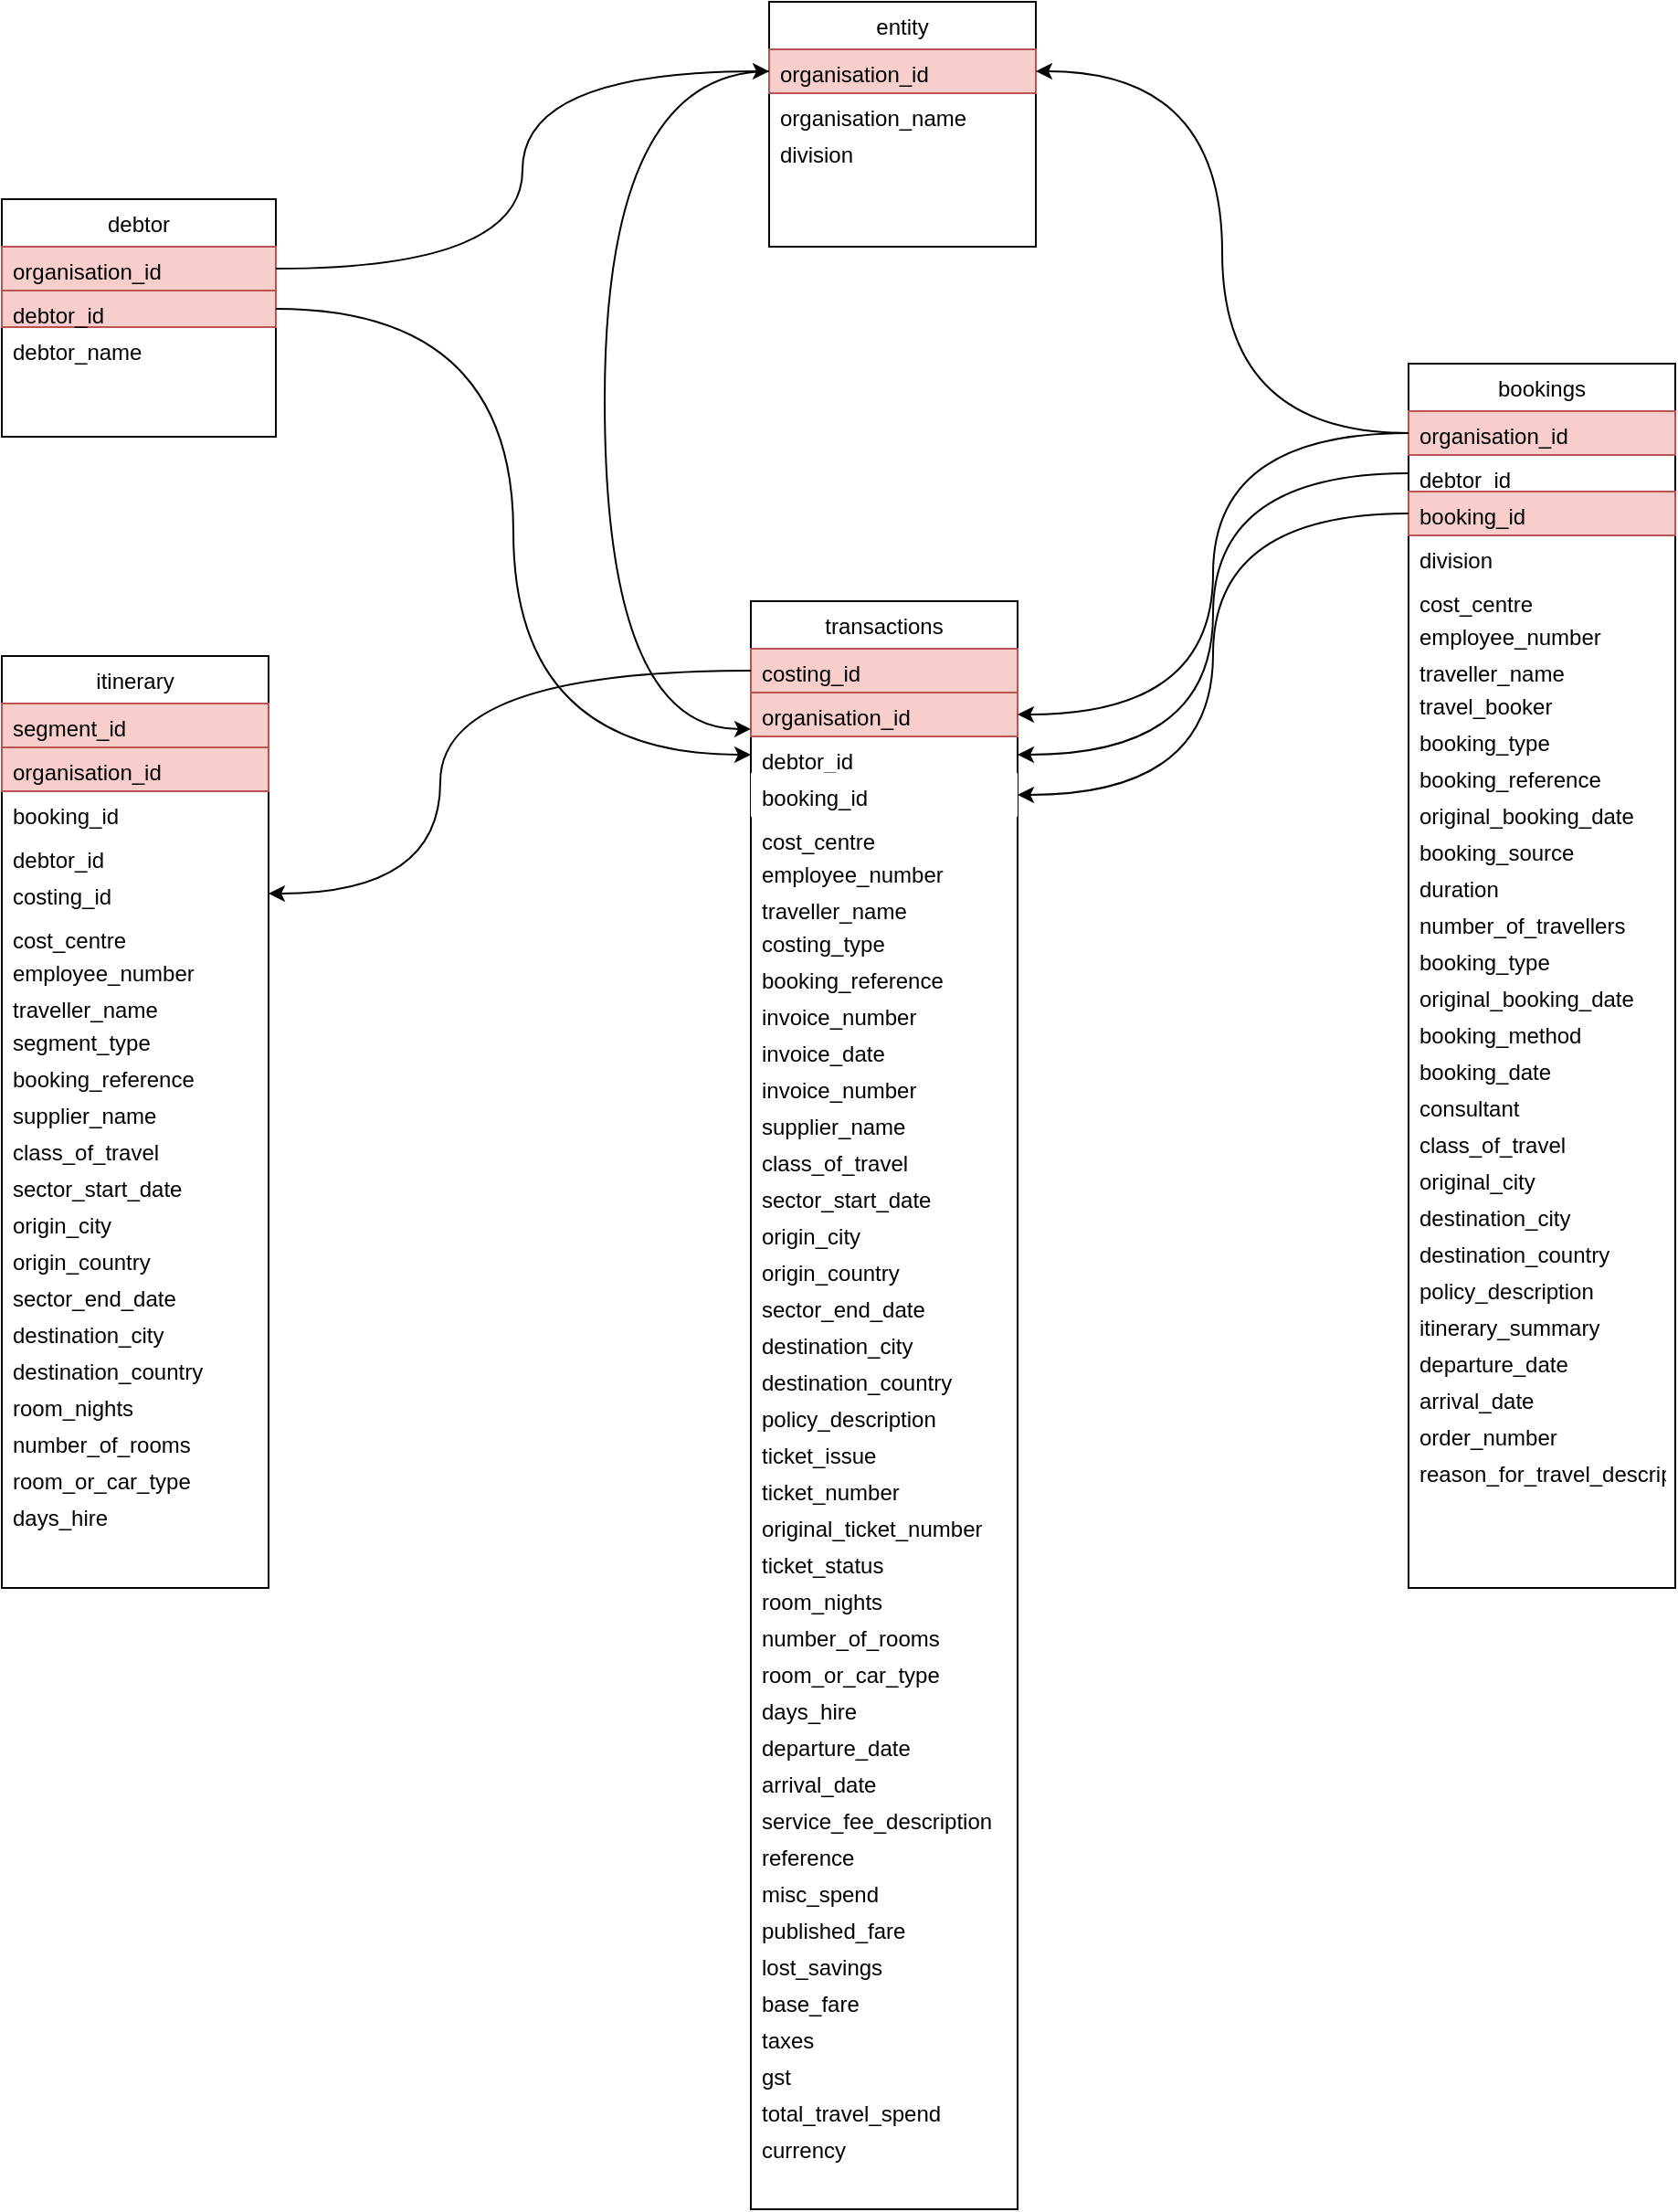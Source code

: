 <mxfile version="14.4.9" type="github">
  <diagram id="C5RBs43oDa-KdzZeNtuy" name="Page-1">
    <mxGraphModel dx="981" dy="1715" grid="1" gridSize="10" guides="1" tooltips="1" connect="1" arrows="1" fold="1" page="1" pageScale="1" pageWidth="827" pageHeight="1169" math="0" shadow="0">
      <root>
        <mxCell id="WIyWlLk6GJQsqaUBKTNV-0" />
        <mxCell id="WIyWlLk6GJQsqaUBKTNV-1" parent="WIyWlLk6GJQsqaUBKTNV-0" />
        <mxCell id="zkfFHV4jXpPFQw0GAbJ--17" value="transactions" style="swimlane;fontStyle=0;align=center;verticalAlign=top;childLayout=stackLayout;horizontal=1;startSize=26;horizontalStack=0;resizeParent=1;resizeLast=0;collapsible=1;marginBottom=0;rounded=0;shadow=0;strokeWidth=1;" parent="WIyWlLk6GJQsqaUBKTNV-1" vertex="1">
          <mxGeometry x="550" y="250" width="146" height="880" as="geometry">
            <mxRectangle x="550" y="140" width="160" height="26" as="alternateBounds" />
          </mxGeometry>
        </mxCell>
        <mxCell id="0edMa0YnkRYOg43a_D64-247" value="costing_id" style="text;align=left;verticalAlign=top;spacingLeft=4;spacingRight=4;overflow=hidden;rotatable=0;points=[[0,0.5],[1,0.5]];portConstraint=eastwest;rounded=0;shadow=0;html=0;fillColor=#f8cecc;strokeColor=#b85450;" vertex="1" parent="zkfFHV4jXpPFQw0GAbJ--17">
          <mxGeometry y="26" width="146" height="24" as="geometry" />
        </mxCell>
        <mxCell id="0edMa0YnkRYOg43a_D64-2" value="organisation_id" style="text;align=left;verticalAlign=top;spacingLeft=4;spacingRight=4;overflow=hidden;rotatable=0;points=[[0,0.5],[1,0.5]];portConstraint=eastwest;rounded=0;shadow=0;html=0;fillColor=#f8cecc;strokeColor=#b85450;" vertex="1" parent="zkfFHV4jXpPFQw0GAbJ--17">
          <mxGeometry y="50" width="146" height="24" as="geometry" />
        </mxCell>
        <mxCell id="zkfFHV4jXpPFQw0GAbJ--20" value="debtor_id" style="text;align=left;verticalAlign=top;spacingLeft=4;spacingRight=4;overflow=hidden;rotatable=0;points=[[0,0.5],[1,0.5]];portConstraint=eastwest;rounded=0;shadow=0;html=0;" parent="zkfFHV4jXpPFQw0GAbJ--17" vertex="1">
          <mxGeometry y="74" width="146" height="20" as="geometry" />
        </mxCell>
        <mxCell id="0edMa0YnkRYOg43a_D64-246" value="booking_id" style="text;align=left;verticalAlign=top;spacingLeft=4;spacingRight=4;overflow=hidden;rotatable=0;points=[[0,0.5],[1,0.5]];portConstraint=eastwest;rounded=0;shadow=0;html=0;fillColor=#ffffff;" vertex="1" parent="zkfFHV4jXpPFQw0GAbJ--17">
          <mxGeometry y="94" width="146" height="24" as="geometry" />
        </mxCell>
        <mxCell id="zkfFHV4jXpPFQw0GAbJ--22" value="cost_centre" style="text;align=left;verticalAlign=top;spacingLeft=4;spacingRight=4;overflow=hidden;rotatable=0;points=[[0,0.5],[1,0.5]];portConstraint=eastwest;rounded=0;shadow=0;html=0;" parent="zkfFHV4jXpPFQw0GAbJ--17" vertex="1">
          <mxGeometry y="118" width="146" height="18" as="geometry" />
        </mxCell>
        <mxCell id="0edMa0YnkRYOg43a_D64-3" value="employee_number" style="text;align=left;verticalAlign=top;spacingLeft=4;spacingRight=4;overflow=hidden;rotatable=0;points=[[0,0.5],[1,0.5]];portConstraint=eastwest;rounded=0;shadow=0;html=0;" vertex="1" parent="zkfFHV4jXpPFQw0GAbJ--17">
          <mxGeometry y="136" width="146" height="20" as="geometry" />
        </mxCell>
        <mxCell id="0edMa0YnkRYOg43a_D64-4" value="traveller_name" style="text;align=left;verticalAlign=top;spacingLeft=4;spacingRight=4;overflow=hidden;rotatable=0;points=[[0,0.5],[1,0.5]];portConstraint=eastwest;rounded=0;shadow=0;html=0;" vertex="1" parent="zkfFHV4jXpPFQw0GAbJ--17">
          <mxGeometry y="156" width="146" height="18" as="geometry" />
        </mxCell>
        <mxCell id="0edMa0YnkRYOg43a_D64-27" value="costing_type" style="text;align=left;verticalAlign=top;spacingLeft=4;spacingRight=4;overflow=hidden;rotatable=0;points=[[0,0.5],[1,0.5]];portConstraint=eastwest;rounded=0;shadow=0;html=0;" vertex="1" parent="zkfFHV4jXpPFQw0GAbJ--17">
          <mxGeometry y="174" width="146" height="20" as="geometry" />
        </mxCell>
        <mxCell id="0edMa0YnkRYOg43a_D64-26" value="booking_reference" style="text;align=left;verticalAlign=top;spacingLeft=4;spacingRight=4;overflow=hidden;rotatable=0;points=[[0,0.5],[1,0.5]];portConstraint=eastwest;rounded=0;shadow=0;html=0;" vertex="1" parent="zkfFHV4jXpPFQw0GAbJ--17">
          <mxGeometry y="194" width="146" height="20" as="geometry" />
        </mxCell>
        <mxCell id="0edMa0YnkRYOg43a_D64-24" value="invoice_number" style="text;align=left;verticalAlign=top;spacingLeft=4;spacingRight=4;overflow=hidden;rotatable=0;points=[[0,0.5],[1,0.5]];portConstraint=eastwest;rounded=0;shadow=0;html=0;" vertex="1" parent="zkfFHV4jXpPFQw0GAbJ--17">
          <mxGeometry y="214" width="146" height="20" as="geometry" />
        </mxCell>
        <mxCell id="0edMa0YnkRYOg43a_D64-23" value="invoice_date" style="text;align=left;verticalAlign=top;spacingLeft=4;spacingRight=4;overflow=hidden;rotatable=0;points=[[0,0.5],[1,0.5]];portConstraint=eastwest;rounded=0;shadow=0;html=0;" vertex="1" parent="zkfFHV4jXpPFQw0GAbJ--17">
          <mxGeometry y="234" width="146" height="20" as="geometry" />
        </mxCell>
        <mxCell id="0edMa0YnkRYOg43a_D64-20" value="invoice_number" style="text;align=left;verticalAlign=top;spacingLeft=4;spacingRight=4;overflow=hidden;rotatable=0;points=[[0,0.5],[1,0.5]];portConstraint=eastwest;rounded=0;shadow=0;html=0;" vertex="1" parent="zkfFHV4jXpPFQw0GAbJ--17">
          <mxGeometry y="254" width="146" height="20" as="geometry" />
        </mxCell>
        <mxCell id="0edMa0YnkRYOg43a_D64-29" value="supplier_name" style="text;align=left;verticalAlign=top;spacingLeft=4;spacingRight=4;overflow=hidden;rotatable=0;points=[[0,0.5],[1,0.5]];portConstraint=eastwest;rounded=0;shadow=0;html=0;" vertex="1" parent="zkfFHV4jXpPFQw0GAbJ--17">
          <mxGeometry y="274" width="146" height="20" as="geometry" />
        </mxCell>
        <mxCell id="0edMa0YnkRYOg43a_D64-30" value="class_of_travel" style="text;align=left;verticalAlign=top;spacingLeft=4;spacingRight=4;overflow=hidden;rotatable=0;points=[[0,0.5],[1,0.5]];portConstraint=eastwest;rounded=0;shadow=0;html=0;" vertex="1" parent="zkfFHV4jXpPFQw0GAbJ--17">
          <mxGeometry y="294" width="146" height="20" as="geometry" />
        </mxCell>
        <mxCell id="0edMa0YnkRYOg43a_D64-31" value="sector_start_date" style="text;align=left;verticalAlign=top;spacingLeft=4;spacingRight=4;overflow=hidden;rotatable=0;points=[[0,0.5],[1,0.5]];portConstraint=eastwest;rounded=0;shadow=0;html=0;" vertex="1" parent="zkfFHV4jXpPFQw0GAbJ--17">
          <mxGeometry y="314" width="146" height="20" as="geometry" />
        </mxCell>
        <mxCell id="0edMa0YnkRYOg43a_D64-32" value="origin_city" style="text;align=left;verticalAlign=top;spacingLeft=4;spacingRight=4;overflow=hidden;rotatable=0;points=[[0,0.5],[1,0.5]];portConstraint=eastwest;rounded=0;shadow=0;html=0;" vertex="1" parent="zkfFHV4jXpPFQw0GAbJ--17">
          <mxGeometry y="334" width="146" height="20" as="geometry" />
        </mxCell>
        <mxCell id="0edMa0YnkRYOg43a_D64-243" value="origin_country" style="text;align=left;verticalAlign=top;spacingLeft=4;spacingRight=4;overflow=hidden;rotatable=0;points=[[0,0.5],[1,0.5]];portConstraint=eastwest;rounded=0;shadow=0;html=0;" vertex="1" parent="zkfFHV4jXpPFQw0GAbJ--17">
          <mxGeometry y="354" width="146" height="20" as="geometry" />
        </mxCell>
        <mxCell id="0edMa0YnkRYOg43a_D64-33" value="sector_end_date" style="text;align=left;verticalAlign=top;spacingLeft=4;spacingRight=4;overflow=hidden;rotatable=0;points=[[0,0.5],[1,0.5]];portConstraint=eastwest;rounded=0;shadow=0;html=0;" vertex="1" parent="zkfFHV4jXpPFQw0GAbJ--17">
          <mxGeometry y="374" width="146" height="20" as="geometry" />
        </mxCell>
        <mxCell id="0edMa0YnkRYOg43a_D64-34" value="destination_city" style="text;align=left;verticalAlign=top;spacingLeft=4;spacingRight=4;overflow=hidden;rotatable=0;points=[[0,0.5],[1,0.5]];portConstraint=eastwest;rounded=0;shadow=0;html=0;" vertex="1" parent="zkfFHV4jXpPFQw0GAbJ--17">
          <mxGeometry y="394" width="146" height="20" as="geometry" />
        </mxCell>
        <mxCell id="0edMa0YnkRYOg43a_D64-36" value="destination_country" style="text;align=left;verticalAlign=top;spacingLeft=4;spacingRight=4;overflow=hidden;rotatable=0;points=[[0,0.5],[1,0.5]];portConstraint=eastwest;rounded=0;shadow=0;html=0;" vertex="1" parent="zkfFHV4jXpPFQw0GAbJ--17">
          <mxGeometry y="414" width="146" height="20" as="geometry" />
        </mxCell>
        <mxCell id="0edMa0YnkRYOg43a_D64-37" value="policy_description" style="text;align=left;verticalAlign=top;spacingLeft=4;spacingRight=4;overflow=hidden;rotatable=0;points=[[0,0.5],[1,0.5]];portConstraint=eastwest;rounded=0;shadow=0;html=0;" vertex="1" parent="zkfFHV4jXpPFQw0GAbJ--17">
          <mxGeometry y="434" width="146" height="20" as="geometry" />
        </mxCell>
        <mxCell id="0edMa0YnkRYOg43a_D64-38" value="ticket_issue" style="text;align=left;verticalAlign=top;spacingLeft=4;spacingRight=4;overflow=hidden;rotatable=0;points=[[0,0.5],[1,0.5]];portConstraint=eastwest;rounded=0;shadow=0;html=0;" vertex="1" parent="zkfFHV4jXpPFQw0GAbJ--17">
          <mxGeometry y="454" width="146" height="20" as="geometry" />
        </mxCell>
        <mxCell id="0edMa0YnkRYOg43a_D64-39" value="ticket_number" style="text;align=left;verticalAlign=top;spacingLeft=4;spacingRight=4;overflow=hidden;rotatable=0;points=[[0,0.5],[1,0.5]];portConstraint=eastwest;rounded=0;shadow=0;html=0;" vertex="1" parent="zkfFHV4jXpPFQw0GAbJ--17">
          <mxGeometry y="474" width="146" height="20" as="geometry" />
        </mxCell>
        <mxCell id="0edMa0YnkRYOg43a_D64-40" value="original_ticket_number" style="text;align=left;verticalAlign=top;spacingLeft=4;spacingRight=4;overflow=hidden;rotatable=0;points=[[0,0.5],[1,0.5]];portConstraint=eastwest;rounded=0;shadow=0;html=0;" vertex="1" parent="zkfFHV4jXpPFQw0GAbJ--17">
          <mxGeometry y="494" width="146" height="20" as="geometry" />
        </mxCell>
        <mxCell id="0edMa0YnkRYOg43a_D64-42" value="ticket_status" style="text;align=left;verticalAlign=top;spacingLeft=4;spacingRight=4;overflow=hidden;rotatable=0;points=[[0,0.5],[1,0.5]];portConstraint=eastwest;rounded=0;shadow=0;html=0;" vertex="1" parent="zkfFHV4jXpPFQw0GAbJ--17">
          <mxGeometry y="514" width="146" height="20" as="geometry" />
        </mxCell>
        <mxCell id="0edMa0YnkRYOg43a_D64-43" value="room_nights" style="text;align=left;verticalAlign=top;spacingLeft=4;spacingRight=4;overflow=hidden;rotatable=0;points=[[0,0.5],[1,0.5]];portConstraint=eastwest;rounded=0;shadow=0;html=0;" vertex="1" parent="zkfFHV4jXpPFQw0GAbJ--17">
          <mxGeometry y="534" width="146" height="20" as="geometry" />
        </mxCell>
        <mxCell id="0edMa0YnkRYOg43a_D64-44" value="number_of_rooms" style="text;align=left;verticalAlign=top;spacingLeft=4;spacingRight=4;overflow=hidden;rotatable=0;points=[[0,0.5],[1,0.5]];portConstraint=eastwest;rounded=0;shadow=0;html=0;" vertex="1" parent="zkfFHV4jXpPFQw0GAbJ--17">
          <mxGeometry y="554" width="146" height="20" as="geometry" />
        </mxCell>
        <mxCell id="0edMa0YnkRYOg43a_D64-45" value="room_or_car_type" style="text;align=left;verticalAlign=top;spacingLeft=4;spacingRight=4;overflow=hidden;rotatable=0;points=[[0,0.5],[1,0.5]];portConstraint=eastwest;rounded=0;shadow=0;html=0;" vertex="1" parent="zkfFHV4jXpPFQw0GAbJ--17">
          <mxGeometry y="574" width="146" height="20" as="geometry" />
        </mxCell>
        <mxCell id="0edMa0YnkRYOg43a_D64-46" value="days_hire" style="text;align=left;verticalAlign=top;spacingLeft=4;spacingRight=4;overflow=hidden;rotatable=0;points=[[0,0.5],[1,0.5]];portConstraint=eastwest;rounded=0;shadow=0;html=0;" vertex="1" parent="zkfFHV4jXpPFQw0GAbJ--17">
          <mxGeometry y="594" width="146" height="20" as="geometry" />
        </mxCell>
        <mxCell id="0edMa0YnkRYOg43a_D64-47" value="departure_date" style="text;align=left;verticalAlign=top;spacingLeft=4;spacingRight=4;overflow=hidden;rotatable=0;points=[[0,0.5],[1,0.5]];portConstraint=eastwest;rounded=0;shadow=0;html=0;" vertex="1" parent="zkfFHV4jXpPFQw0GAbJ--17">
          <mxGeometry y="614" width="146" height="20" as="geometry" />
        </mxCell>
        <mxCell id="0edMa0YnkRYOg43a_D64-48" value="arrival_date" style="text;align=left;verticalAlign=top;spacingLeft=4;spacingRight=4;overflow=hidden;rotatable=0;points=[[0,0.5],[1,0.5]];portConstraint=eastwest;rounded=0;shadow=0;html=0;" vertex="1" parent="zkfFHV4jXpPFQw0GAbJ--17">
          <mxGeometry y="634" width="146" height="20" as="geometry" />
        </mxCell>
        <mxCell id="0edMa0YnkRYOg43a_D64-49" value="service_fee_description" style="text;align=left;verticalAlign=top;spacingLeft=4;spacingRight=4;overflow=hidden;rotatable=0;points=[[0,0.5],[1,0.5]];portConstraint=eastwest;rounded=0;shadow=0;html=0;" vertex="1" parent="zkfFHV4jXpPFQw0GAbJ--17">
          <mxGeometry y="654" width="146" height="20" as="geometry" />
        </mxCell>
        <mxCell id="0edMa0YnkRYOg43a_D64-50" value="reference" style="text;align=left;verticalAlign=top;spacingLeft=4;spacingRight=4;overflow=hidden;rotatable=0;points=[[0,0.5],[1,0.5]];portConstraint=eastwest;rounded=0;shadow=0;html=0;" vertex="1" parent="zkfFHV4jXpPFQw0GAbJ--17">
          <mxGeometry y="674" width="146" height="20" as="geometry" />
        </mxCell>
        <mxCell id="0edMa0YnkRYOg43a_D64-51" value="misc_spend" style="text;align=left;verticalAlign=top;spacingLeft=4;spacingRight=4;overflow=hidden;rotatable=0;points=[[0,0.5],[1,0.5]];portConstraint=eastwest;rounded=0;shadow=0;html=0;" vertex="1" parent="zkfFHV4jXpPFQw0GAbJ--17">
          <mxGeometry y="694" width="146" height="20" as="geometry" />
        </mxCell>
        <mxCell id="0edMa0YnkRYOg43a_D64-52" value="published_fare" style="text;align=left;verticalAlign=top;spacingLeft=4;spacingRight=4;overflow=hidden;rotatable=0;points=[[0,0.5],[1,0.5]];portConstraint=eastwest;rounded=0;shadow=0;html=0;" vertex="1" parent="zkfFHV4jXpPFQw0GAbJ--17">
          <mxGeometry y="714" width="146" height="20" as="geometry" />
        </mxCell>
        <mxCell id="0edMa0YnkRYOg43a_D64-53" value="lost_savings" style="text;align=left;verticalAlign=top;spacingLeft=4;spacingRight=4;overflow=hidden;rotatable=0;points=[[0,0.5],[1,0.5]];portConstraint=eastwest;rounded=0;shadow=0;html=0;" vertex="1" parent="zkfFHV4jXpPFQw0GAbJ--17">
          <mxGeometry y="734" width="146" height="20" as="geometry" />
        </mxCell>
        <mxCell id="0edMa0YnkRYOg43a_D64-54" value="base_fare" style="text;align=left;verticalAlign=top;spacingLeft=4;spacingRight=4;overflow=hidden;rotatable=0;points=[[0,0.5],[1,0.5]];portConstraint=eastwest;rounded=0;shadow=0;html=0;" vertex="1" parent="zkfFHV4jXpPFQw0GAbJ--17">
          <mxGeometry y="754" width="146" height="20" as="geometry" />
        </mxCell>
        <mxCell id="0edMa0YnkRYOg43a_D64-55" value="taxes" style="text;align=left;verticalAlign=top;spacingLeft=4;spacingRight=4;overflow=hidden;rotatable=0;points=[[0,0.5],[1,0.5]];portConstraint=eastwest;rounded=0;shadow=0;html=0;" vertex="1" parent="zkfFHV4jXpPFQw0GAbJ--17">
          <mxGeometry y="774" width="146" height="20" as="geometry" />
        </mxCell>
        <mxCell id="0edMa0YnkRYOg43a_D64-56" value="gst" style="text;align=left;verticalAlign=top;spacingLeft=4;spacingRight=4;overflow=hidden;rotatable=0;points=[[0,0.5],[1,0.5]];portConstraint=eastwest;rounded=0;shadow=0;html=0;" vertex="1" parent="zkfFHV4jXpPFQw0GAbJ--17">
          <mxGeometry y="794" width="146" height="20" as="geometry" />
        </mxCell>
        <mxCell id="0edMa0YnkRYOg43a_D64-57" value="total_travel_spend" style="text;align=left;verticalAlign=top;spacingLeft=4;spacingRight=4;overflow=hidden;rotatable=0;points=[[0,0.5],[1,0.5]];portConstraint=eastwest;rounded=0;shadow=0;html=0;" vertex="1" parent="zkfFHV4jXpPFQw0GAbJ--17">
          <mxGeometry y="814" width="146" height="20" as="geometry" />
        </mxCell>
        <mxCell id="0edMa0YnkRYOg43a_D64-58" value="currency" style="text;align=left;verticalAlign=top;spacingLeft=4;spacingRight=4;overflow=hidden;rotatable=0;points=[[0,0.5],[1,0.5]];portConstraint=eastwest;rounded=0;shadow=0;html=0;" vertex="1" parent="zkfFHV4jXpPFQw0GAbJ--17">
          <mxGeometry y="834" width="146" height="20" as="geometry" />
        </mxCell>
        <mxCell id="0edMa0YnkRYOg43a_D64-61" value="bookings" style="swimlane;fontStyle=0;align=center;verticalAlign=top;childLayout=stackLayout;horizontal=1;startSize=26;horizontalStack=0;resizeParent=1;resizeLast=0;collapsible=1;marginBottom=0;rounded=0;shadow=0;strokeWidth=1;" vertex="1" parent="WIyWlLk6GJQsqaUBKTNV-1">
          <mxGeometry x="910" y="120" width="146" height="670" as="geometry">
            <mxRectangle x="550" y="140" width="160" height="26" as="alternateBounds" />
          </mxGeometry>
        </mxCell>
        <mxCell id="0edMa0YnkRYOg43a_D64-244" value="organisation_id" style="text;align=left;verticalAlign=top;spacingLeft=4;spacingRight=4;overflow=hidden;rotatable=0;points=[[0,0.5],[1,0.5]];portConstraint=eastwest;rounded=0;shadow=0;html=0;fillColor=#f8cecc;strokeColor=#b85450;" vertex="1" parent="0edMa0YnkRYOg43a_D64-61">
          <mxGeometry y="26" width="146" height="24" as="geometry" />
        </mxCell>
        <mxCell id="0edMa0YnkRYOg43a_D64-245" value="debtor_id" style="text;align=left;verticalAlign=top;spacingLeft=4;spacingRight=4;overflow=hidden;rotatable=0;points=[[0,0.5],[1,0.5]];portConstraint=eastwest;rounded=0;shadow=0;html=0;" vertex="1" parent="0edMa0YnkRYOg43a_D64-61">
          <mxGeometry y="50" width="146" height="20" as="geometry" />
        </mxCell>
        <mxCell id="0edMa0YnkRYOg43a_D64-62" value="booking_id" style="text;align=left;verticalAlign=top;spacingLeft=4;spacingRight=4;overflow=hidden;rotatable=0;points=[[0,0.5],[1,0.5]];portConstraint=eastwest;rounded=0;shadow=0;html=0;fillColor=#f8cecc;strokeColor=#b85450;" vertex="1" parent="0edMa0YnkRYOg43a_D64-61">
          <mxGeometry y="70" width="146" height="24" as="geometry" />
        </mxCell>
        <mxCell id="0edMa0YnkRYOg43a_D64-64" value="division" style="text;align=left;verticalAlign=top;spacingLeft=4;spacingRight=4;overflow=hidden;rotatable=0;points=[[0,0.5],[1,0.5]];portConstraint=eastwest;rounded=0;shadow=0;html=0;" vertex="1" parent="0edMa0YnkRYOg43a_D64-61">
          <mxGeometry y="94" width="146" height="24" as="geometry" />
        </mxCell>
        <mxCell id="0edMa0YnkRYOg43a_D64-65" value="cost_centre" style="text;align=left;verticalAlign=top;spacingLeft=4;spacingRight=4;overflow=hidden;rotatable=0;points=[[0,0.5],[1,0.5]];portConstraint=eastwest;rounded=0;shadow=0;html=0;" vertex="1" parent="0edMa0YnkRYOg43a_D64-61">
          <mxGeometry y="118" width="146" height="18" as="geometry" />
        </mxCell>
        <mxCell id="0edMa0YnkRYOg43a_D64-66" value="employee_number" style="text;align=left;verticalAlign=top;spacingLeft=4;spacingRight=4;overflow=hidden;rotatable=0;points=[[0,0.5],[1,0.5]];portConstraint=eastwest;rounded=0;shadow=0;html=0;" vertex="1" parent="0edMa0YnkRYOg43a_D64-61">
          <mxGeometry y="136" width="146" height="20" as="geometry" />
        </mxCell>
        <mxCell id="0edMa0YnkRYOg43a_D64-67" value="traveller_name" style="text;align=left;verticalAlign=top;spacingLeft=4;spacingRight=4;overflow=hidden;rotatable=0;points=[[0,0.5],[1,0.5]];portConstraint=eastwest;rounded=0;shadow=0;html=0;" vertex="1" parent="0edMa0YnkRYOg43a_D64-61">
          <mxGeometry y="156" width="146" height="18" as="geometry" />
        </mxCell>
        <mxCell id="0edMa0YnkRYOg43a_D64-68" value="travel_booker" style="text;align=left;verticalAlign=top;spacingLeft=4;spacingRight=4;overflow=hidden;rotatable=0;points=[[0,0.5],[1,0.5]];portConstraint=eastwest;rounded=0;shadow=0;html=0;" vertex="1" parent="0edMa0YnkRYOg43a_D64-61">
          <mxGeometry y="174" width="146" height="20" as="geometry" />
        </mxCell>
        <mxCell id="0edMa0YnkRYOg43a_D64-69" value="booking_type" style="text;align=left;verticalAlign=top;spacingLeft=4;spacingRight=4;overflow=hidden;rotatable=0;points=[[0,0.5],[1,0.5]];portConstraint=eastwest;rounded=0;shadow=0;html=0;" vertex="1" parent="0edMa0YnkRYOg43a_D64-61">
          <mxGeometry y="194" width="146" height="20" as="geometry" />
        </mxCell>
        <mxCell id="0edMa0YnkRYOg43a_D64-70" value="booking_reference" style="text;align=left;verticalAlign=top;spacingLeft=4;spacingRight=4;overflow=hidden;rotatable=0;points=[[0,0.5],[1,0.5]];portConstraint=eastwest;rounded=0;shadow=0;html=0;" vertex="1" parent="0edMa0YnkRYOg43a_D64-61">
          <mxGeometry y="214" width="146" height="20" as="geometry" />
        </mxCell>
        <mxCell id="0edMa0YnkRYOg43a_D64-71" value="original_booking_date" style="text;align=left;verticalAlign=top;spacingLeft=4;spacingRight=4;overflow=hidden;rotatable=0;points=[[0,0.5],[1,0.5]];portConstraint=eastwest;rounded=0;shadow=0;html=0;" vertex="1" parent="0edMa0YnkRYOg43a_D64-61">
          <mxGeometry y="234" width="146" height="20" as="geometry" />
        </mxCell>
        <mxCell id="0edMa0YnkRYOg43a_D64-74" value="booking_source" style="text;align=left;verticalAlign=top;spacingLeft=4;spacingRight=4;overflow=hidden;rotatable=0;points=[[0,0.5],[1,0.5]];portConstraint=eastwest;rounded=0;shadow=0;html=0;" vertex="1" parent="0edMa0YnkRYOg43a_D64-61">
          <mxGeometry y="254" width="146" height="20" as="geometry" />
        </mxCell>
        <mxCell id="0edMa0YnkRYOg43a_D64-75" value="duration" style="text;align=left;verticalAlign=top;spacingLeft=4;spacingRight=4;overflow=hidden;rotatable=0;points=[[0,0.5],[1,0.5]];portConstraint=eastwest;rounded=0;shadow=0;html=0;" vertex="1" parent="0edMa0YnkRYOg43a_D64-61">
          <mxGeometry y="274" width="146" height="20" as="geometry" />
        </mxCell>
        <mxCell id="0edMa0YnkRYOg43a_D64-76" value="number_of_travellers" style="text;align=left;verticalAlign=top;spacingLeft=4;spacingRight=4;overflow=hidden;rotatable=0;points=[[0,0.5],[1,0.5]];portConstraint=eastwest;rounded=0;shadow=0;html=0;" vertex="1" parent="0edMa0YnkRYOg43a_D64-61">
          <mxGeometry y="294" width="146" height="20" as="geometry" />
        </mxCell>
        <mxCell id="0edMa0YnkRYOg43a_D64-77" value="booking_type" style="text;align=left;verticalAlign=top;spacingLeft=4;spacingRight=4;overflow=hidden;rotatable=0;points=[[0,0.5],[1,0.5]];portConstraint=eastwest;rounded=0;shadow=0;html=0;" vertex="1" parent="0edMa0YnkRYOg43a_D64-61">
          <mxGeometry y="314" width="146" height="20" as="geometry" />
        </mxCell>
        <mxCell id="0edMa0YnkRYOg43a_D64-79" value="original_booking_date" style="text;align=left;verticalAlign=top;spacingLeft=4;spacingRight=4;overflow=hidden;rotatable=0;points=[[0,0.5],[1,0.5]];portConstraint=eastwest;rounded=0;shadow=0;html=0;" vertex="1" parent="0edMa0YnkRYOg43a_D64-61">
          <mxGeometry y="334" width="146" height="20" as="geometry" />
        </mxCell>
        <mxCell id="0edMa0YnkRYOg43a_D64-83" value="booking_method" style="text;align=left;verticalAlign=top;spacingLeft=4;spacingRight=4;overflow=hidden;rotatable=0;points=[[0,0.5],[1,0.5]];portConstraint=eastwest;rounded=0;shadow=0;html=0;" vertex="1" parent="0edMa0YnkRYOg43a_D64-61">
          <mxGeometry y="354" width="146" height="20" as="geometry" />
        </mxCell>
        <mxCell id="0edMa0YnkRYOg43a_D64-85" value="booking_date" style="text;align=left;verticalAlign=top;spacingLeft=4;spacingRight=4;overflow=hidden;rotatable=0;points=[[0,0.5],[1,0.5]];portConstraint=eastwest;rounded=0;shadow=0;html=0;" vertex="1" parent="0edMa0YnkRYOg43a_D64-61">
          <mxGeometry y="374" width="146" height="20" as="geometry" />
        </mxCell>
        <mxCell id="0edMa0YnkRYOg43a_D64-88" value="consultant" style="text;align=left;verticalAlign=top;spacingLeft=4;spacingRight=4;overflow=hidden;rotatable=0;points=[[0,0.5],[1,0.5]];portConstraint=eastwest;rounded=0;shadow=0;html=0;" vertex="1" parent="0edMa0YnkRYOg43a_D64-61">
          <mxGeometry y="394" width="146" height="20" as="geometry" />
        </mxCell>
        <mxCell id="0edMa0YnkRYOg43a_D64-90" value="class_of_travel" style="text;align=left;verticalAlign=top;spacingLeft=4;spacingRight=4;overflow=hidden;rotatable=0;points=[[0,0.5],[1,0.5]];portConstraint=eastwest;rounded=0;shadow=0;html=0;" vertex="1" parent="0edMa0YnkRYOg43a_D64-61">
          <mxGeometry y="414" width="146" height="20" as="geometry" />
        </mxCell>
        <mxCell id="0edMa0YnkRYOg43a_D64-92" value="original_city" style="text;align=left;verticalAlign=top;spacingLeft=4;spacingRight=4;overflow=hidden;rotatable=0;points=[[0,0.5],[1,0.5]];portConstraint=eastwest;rounded=0;shadow=0;html=0;" vertex="1" parent="0edMa0YnkRYOg43a_D64-61">
          <mxGeometry y="434" width="146" height="20" as="geometry" />
        </mxCell>
        <mxCell id="0edMa0YnkRYOg43a_D64-94" value="destination_city" style="text;align=left;verticalAlign=top;spacingLeft=4;spacingRight=4;overflow=hidden;rotatable=0;points=[[0,0.5],[1,0.5]];portConstraint=eastwest;rounded=0;shadow=0;html=0;" vertex="1" parent="0edMa0YnkRYOg43a_D64-61">
          <mxGeometry y="454" width="146" height="20" as="geometry" />
        </mxCell>
        <mxCell id="0edMa0YnkRYOg43a_D64-95" value="destination_country" style="text;align=left;verticalAlign=top;spacingLeft=4;spacingRight=4;overflow=hidden;rotatable=0;points=[[0,0.5],[1,0.5]];portConstraint=eastwest;rounded=0;shadow=0;html=0;" vertex="1" parent="0edMa0YnkRYOg43a_D64-61">
          <mxGeometry y="474" width="146" height="20" as="geometry" />
        </mxCell>
        <mxCell id="0edMa0YnkRYOg43a_D64-96" value="policy_description" style="text;align=left;verticalAlign=top;spacingLeft=4;spacingRight=4;overflow=hidden;rotatable=0;points=[[0,0.5],[1,0.5]];portConstraint=eastwest;rounded=0;shadow=0;html=0;" vertex="1" parent="0edMa0YnkRYOg43a_D64-61">
          <mxGeometry y="494" width="146" height="20" as="geometry" />
        </mxCell>
        <mxCell id="0edMa0YnkRYOg43a_D64-100" value="itinerary_summary" style="text;align=left;verticalAlign=top;spacingLeft=4;spacingRight=4;overflow=hidden;rotatable=0;points=[[0,0.5],[1,0.5]];portConstraint=eastwest;rounded=0;shadow=0;html=0;" vertex="1" parent="0edMa0YnkRYOg43a_D64-61">
          <mxGeometry y="514" width="146" height="20" as="geometry" />
        </mxCell>
        <mxCell id="0edMa0YnkRYOg43a_D64-106" value="departure_date" style="text;align=left;verticalAlign=top;spacingLeft=4;spacingRight=4;overflow=hidden;rotatable=0;points=[[0,0.5],[1,0.5]];portConstraint=eastwest;rounded=0;shadow=0;html=0;" vertex="1" parent="0edMa0YnkRYOg43a_D64-61">
          <mxGeometry y="534" width="146" height="20" as="geometry" />
        </mxCell>
        <mxCell id="0edMa0YnkRYOg43a_D64-107" value="arrival_date" style="text;align=left;verticalAlign=top;spacingLeft=4;spacingRight=4;overflow=hidden;rotatable=0;points=[[0,0.5],[1,0.5]];portConstraint=eastwest;rounded=0;shadow=0;html=0;" vertex="1" parent="0edMa0YnkRYOg43a_D64-61">
          <mxGeometry y="554" width="146" height="20" as="geometry" />
        </mxCell>
        <mxCell id="0edMa0YnkRYOg43a_D64-118" value="order_number" style="text;align=left;verticalAlign=top;spacingLeft=4;spacingRight=4;overflow=hidden;rotatable=0;points=[[0,0.5],[1,0.5]];portConstraint=eastwest;rounded=0;shadow=0;html=0;" vertex="1" parent="0edMa0YnkRYOg43a_D64-61">
          <mxGeometry y="574" width="146" height="20" as="geometry" />
        </mxCell>
        <mxCell id="0edMa0YnkRYOg43a_D64-119" value="reason_for_travel_description" style="text;align=left;verticalAlign=top;spacingLeft=4;spacingRight=4;overflow=hidden;rotatable=0;points=[[0,0.5],[1,0.5]];portConstraint=eastwest;rounded=0;shadow=0;html=0;" vertex="1" parent="0edMa0YnkRYOg43a_D64-61">
          <mxGeometry y="594" width="146" height="20" as="geometry" />
        </mxCell>
        <mxCell id="0edMa0YnkRYOg43a_D64-180" value="debtor" style="swimlane;fontStyle=0;align=center;verticalAlign=top;childLayout=stackLayout;horizontal=1;startSize=26;horizontalStack=0;resizeParent=1;resizeLast=0;collapsible=1;marginBottom=0;rounded=0;shadow=0;strokeWidth=1;" vertex="1" parent="WIyWlLk6GJQsqaUBKTNV-1">
          <mxGeometry x="140" y="30" width="150" height="130" as="geometry">
            <mxRectangle x="550" y="140" width="160" height="26" as="alternateBounds" />
          </mxGeometry>
        </mxCell>
        <mxCell id="0edMa0YnkRYOg43a_D64-181" value="organisation_id" style="text;align=left;verticalAlign=top;spacingLeft=4;spacingRight=4;overflow=hidden;rotatable=0;points=[[0,0.5],[1,0.5]];portConstraint=eastwest;rounded=0;shadow=0;html=0;fillColor=#f8cecc;strokeColor=#b85450;" vertex="1" parent="0edMa0YnkRYOg43a_D64-180">
          <mxGeometry y="26" width="150" height="24" as="geometry" />
        </mxCell>
        <mxCell id="0edMa0YnkRYOg43a_D64-182" value="debtor_id" style="text;align=left;verticalAlign=top;spacingLeft=4;spacingRight=4;overflow=hidden;rotatable=0;points=[[0,0.5],[1,0.5]];portConstraint=eastwest;rounded=0;shadow=0;html=0;fillColor=#f8cecc;strokeColor=#b85450;" vertex="1" parent="0edMa0YnkRYOg43a_D64-180">
          <mxGeometry y="50" width="150" height="20" as="geometry" />
        </mxCell>
        <mxCell id="0edMa0YnkRYOg43a_D64-183" value="debtor_name" style="text;align=left;verticalAlign=top;spacingLeft=4;spacingRight=4;overflow=hidden;rotatable=0;points=[[0,0.5],[1,0.5]];portConstraint=eastwest;rounded=0;shadow=0;html=0;" vertex="1" parent="0edMa0YnkRYOg43a_D64-180">
          <mxGeometry y="70" width="150" height="24" as="geometry" />
        </mxCell>
        <mxCell id="0edMa0YnkRYOg43a_D64-239" value="entity" style="swimlane;fontStyle=0;align=center;verticalAlign=top;childLayout=stackLayout;horizontal=1;startSize=26;horizontalStack=0;resizeParent=1;resizeLast=0;collapsible=1;marginBottom=0;rounded=0;shadow=0;strokeWidth=1;" vertex="1" parent="WIyWlLk6GJQsqaUBKTNV-1">
          <mxGeometry x="560" y="-78" width="146" height="134" as="geometry">
            <mxRectangle x="550" y="140" width="160" height="26" as="alternateBounds" />
          </mxGeometry>
        </mxCell>
        <mxCell id="0edMa0YnkRYOg43a_D64-121" value="organisation_id" style="text;align=left;verticalAlign=top;spacingLeft=4;spacingRight=4;overflow=hidden;rotatable=0;points=[[0,0.5],[1,0.5]];portConstraint=eastwest;rounded=0;shadow=0;html=0;fillColor=#f8cecc;strokeColor=#b85450;" vertex="1" parent="0edMa0YnkRYOg43a_D64-239">
          <mxGeometry y="26" width="146" height="24" as="geometry" />
        </mxCell>
        <mxCell id="0edMa0YnkRYOg43a_D64-122" value="organisation_name" style="text;align=left;verticalAlign=top;spacingLeft=4;spacingRight=4;overflow=hidden;rotatable=0;points=[[0,0.5],[1,0.5]];portConstraint=eastwest;rounded=0;shadow=0;html=0;" vertex="1" parent="0edMa0YnkRYOg43a_D64-239">
          <mxGeometry y="50" width="146" height="20" as="geometry" />
        </mxCell>
        <mxCell id="0edMa0YnkRYOg43a_D64-123" value="division" style="text;align=left;verticalAlign=top;spacingLeft=4;spacingRight=4;overflow=hidden;rotatable=0;points=[[0,0.5],[1,0.5]];portConstraint=eastwest;rounded=0;shadow=0;html=0;" vertex="1" parent="0edMa0YnkRYOg43a_D64-239">
          <mxGeometry y="70" width="146" height="24" as="geometry" />
        </mxCell>
        <mxCell id="0edMa0YnkRYOg43a_D64-253" style="edgeStyle=orthogonalEdgeStyle;curved=1;rounded=0;orthogonalLoop=1;jettySize=auto;html=1;" edge="1" parent="WIyWlLk6GJQsqaUBKTNV-1" source="0edMa0YnkRYOg43a_D64-244" target="0edMa0YnkRYOg43a_D64-121">
          <mxGeometry relative="1" as="geometry" />
        </mxCell>
        <mxCell id="0edMa0YnkRYOg43a_D64-255" style="edgeStyle=orthogonalEdgeStyle;curved=1;rounded=0;orthogonalLoop=1;jettySize=auto;html=1;" edge="1" parent="WIyWlLk6GJQsqaUBKTNV-1" source="0edMa0YnkRYOg43a_D64-181" target="0edMa0YnkRYOg43a_D64-121">
          <mxGeometry relative="1" as="geometry" />
        </mxCell>
        <mxCell id="0edMa0YnkRYOg43a_D64-256" style="edgeStyle=orthogonalEdgeStyle;curved=1;rounded=0;orthogonalLoop=1;jettySize=auto;html=1;" edge="1" parent="WIyWlLk6GJQsqaUBKTNV-1" source="0edMa0YnkRYOg43a_D64-244" target="0edMa0YnkRYOg43a_D64-2">
          <mxGeometry relative="1" as="geometry" />
        </mxCell>
        <mxCell id="0edMa0YnkRYOg43a_D64-257" style="edgeStyle=orthogonalEdgeStyle;curved=1;rounded=0;orthogonalLoop=1;jettySize=auto;html=1;" edge="1" parent="WIyWlLk6GJQsqaUBKTNV-1" source="0edMa0YnkRYOg43a_D64-245" target="zkfFHV4jXpPFQw0GAbJ--20">
          <mxGeometry relative="1" as="geometry" />
        </mxCell>
        <mxCell id="0edMa0YnkRYOg43a_D64-258" style="edgeStyle=orthogonalEdgeStyle;curved=1;rounded=0;orthogonalLoop=1;jettySize=auto;html=1;entryX=1;entryY=0.5;entryDx=0;entryDy=0;" edge="1" parent="WIyWlLk6GJQsqaUBKTNV-1" source="0edMa0YnkRYOg43a_D64-62" target="0edMa0YnkRYOg43a_D64-246">
          <mxGeometry relative="1" as="geometry" />
        </mxCell>
        <mxCell id="0edMa0YnkRYOg43a_D64-260" style="edgeStyle=orthogonalEdgeStyle;curved=1;rounded=0;orthogonalLoop=1;jettySize=auto;html=1;entryX=0;entryY=0.5;entryDx=0;entryDy=0;" edge="1" parent="WIyWlLk6GJQsqaUBKTNV-1" source="0edMa0YnkRYOg43a_D64-182" target="zkfFHV4jXpPFQw0GAbJ--20">
          <mxGeometry relative="1" as="geometry" />
        </mxCell>
        <mxCell id="0edMa0YnkRYOg43a_D64-261" style="edgeStyle=orthogonalEdgeStyle;curved=1;rounded=0;orthogonalLoop=1;jettySize=auto;html=1;entryX=0;entryY=0.833;entryDx=0;entryDy=0;entryPerimeter=0;" edge="1" parent="WIyWlLk6GJQsqaUBKTNV-1" source="0edMa0YnkRYOg43a_D64-121" target="0edMa0YnkRYOg43a_D64-2">
          <mxGeometry relative="1" as="geometry">
            <Array as="points">
              <mxPoint x="470" y="-40" />
              <mxPoint x="470" y="320" />
            </Array>
          </mxGeometry>
        </mxCell>
        <mxCell id="0edMa0YnkRYOg43a_D64-262" value="itinerary" style="swimlane;fontStyle=0;align=center;verticalAlign=top;childLayout=stackLayout;horizontal=1;startSize=26;horizontalStack=0;resizeParent=1;resizeLast=0;collapsible=1;marginBottom=0;rounded=0;shadow=0;strokeWidth=1;" vertex="1" parent="WIyWlLk6GJQsqaUBKTNV-1">
          <mxGeometry x="140" y="280" width="146" height="510" as="geometry">
            <mxRectangle x="550" y="140" width="160" height="26" as="alternateBounds" />
          </mxGeometry>
        </mxCell>
        <mxCell id="0edMa0YnkRYOg43a_D64-263" value="segment_id" style="text;align=left;verticalAlign=top;spacingLeft=4;spacingRight=4;overflow=hidden;rotatable=0;points=[[0,0.5],[1,0.5]];portConstraint=eastwest;rounded=0;shadow=0;html=0;fillColor=#f8cecc;strokeColor=#b85450;" vertex="1" parent="0edMa0YnkRYOg43a_D64-262">
          <mxGeometry y="26" width="146" height="24" as="geometry" />
        </mxCell>
        <mxCell id="0edMa0YnkRYOg43a_D64-264" value="organisation_id" style="text;align=left;verticalAlign=top;spacingLeft=4;spacingRight=4;overflow=hidden;rotatable=0;points=[[0,0.5],[1,0.5]];portConstraint=eastwest;rounded=0;shadow=0;html=0;fillColor=#f8cecc;strokeColor=#b85450;" vertex="1" parent="0edMa0YnkRYOg43a_D64-262">
          <mxGeometry y="50" width="146" height="24" as="geometry" />
        </mxCell>
        <mxCell id="0edMa0YnkRYOg43a_D64-266" value="booking_id" style="text;align=left;verticalAlign=top;spacingLeft=4;spacingRight=4;overflow=hidden;rotatable=0;points=[[0,0.5],[1,0.5]];portConstraint=eastwest;rounded=0;shadow=0;html=0;" vertex="1" parent="0edMa0YnkRYOg43a_D64-262">
          <mxGeometry y="74" width="146" height="24" as="geometry" />
        </mxCell>
        <mxCell id="0edMa0YnkRYOg43a_D64-265" value="debtor_id" style="text;align=left;verticalAlign=top;spacingLeft=4;spacingRight=4;overflow=hidden;rotatable=0;points=[[0,0.5],[1,0.5]];portConstraint=eastwest;rounded=0;shadow=0;html=0;" vertex="1" parent="0edMa0YnkRYOg43a_D64-262">
          <mxGeometry y="98" width="146" height="20" as="geometry" />
        </mxCell>
        <mxCell id="0edMa0YnkRYOg43a_D64-304" value="costing_id" style="text;align=left;verticalAlign=top;spacingLeft=4;spacingRight=4;overflow=hidden;rotatable=0;points=[[0,0.5],[1,0.5]];portConstraint=eastwest;rounded=0;shadow=0;html=0;" vertex="1" parent="0edMa0YnkRYOg43a_D64-262">
          <mxGeometry y="118" width="146" height="24" as="geometry" />
        </mxCell>
        <mxCell id="0edMa0YnkRYOg43a_D64-267" value="cost_centre" style="text;align=left;verticalAlign=top;spacingLeft=4;spacingRight=4;overflow=hidden;rotatable=0;points=[[0,0.5],[1,0.5]];portConstraint=eastwest;rounded=0;shadow=0;html=0;" vertex="1" parent="0edMa0YnkRYOg43a_D64-262">
          <mxGeometry y="142" width="146" height="18" as="geometry" />
        </mxCell>
        <mxCell id="0edMa0YnkRYOg43a_D64-268" value="employee_number" style="text;align=left;verticalAlign=top;spacingLeft=4;spacingRight=4;overflow=hidden;rotatable=0;points=[[0,0.5],[1,0.5]];portConstraint=eastwest;rounded=0;shadow=0;html=0;" vertex="1" parent="0edMa0YnkRYOg43a_D64-262">
          <mxGeometry y="160" width="146" height="20" as="geometry" />
        </mxCell>
        <mxCell id="0edMa0YnkRYOg43a_D64-269" value="traveller_name" style="text;align=left;verticalAlign=top;spacingLeft=4;spacingRight=4;overflow=hidden;rotatable=0;points=[[0,0.5],[1,0.5]];portConstraint=eastwest;rounded=0;shadow=0;html=0;" vertex="1" parent="0edMa0YnkRYOg43a_D64-262">
          <mxGeometry y="180" width="146" height="18" as="geometry" />
        </mxCell>
        <mxCell id="0edMa0YnkRYOg43a_D64-270" value="segment_type" style="text;align=left;verticalAlign=top;spacingLeft=4;spacingRight=4;overflow=hidden;rotatable=0;points=[[0,0.5],[1,0.5]];portConstraint=eastwest;rounded=0;shadow=0;html=0;" vertex="1" parent="0edMa0YnkRYOg43a_D64-262">
          <mxGeometry y="198" width="146" height="20" as="geometry" />
        </mxCell>
        <mxCell id="0edMa0YnkRYOg43a_D64-271" value="booking_reference" style="text;align=left;verticalAlign=top;spacingLeft=4;spacingRight=4;overflow=hidden;rotatable=0;points=[[0,0.5],[1,0.5]];portConstraint=eastwest;rounded=0;shadow=0;html=0;" vertex="1" parent="0edMa0YnkRYOg43a_D64-262">
          <mxGeometry y="218" width="146" height="20" as="geometry" />
        </mxCell>
        <mxCell id="0edMa0YnkRYOg43a_D64-275" value="supplier_name" style="text;align=left;verticalAlign=top;spacingLeft=4;spacingRight=4;overflow=hidden;rotatable=0;points=[[0,0.5],[1,0.5]];portConstraint=eastwest;rounded=0;shadow=0;html=0;" vertex="1" parent="0edMa0YnkRYOg43a_D64-262">
          <mxGeometry y="238" width="146" height="20" as="geometry" />
        </mxCell>
        <mxCell id="0edMa0YnkRYOg43a_D64-276" value="class_of_travel" style="text;align=left;verticalAlign=top;spacingLeft=4;spacingRight=4;overflow=hidden;rotatable=0;points=[[0,0.5],[1,0.5]];portConstraint=eastwest;rounded=0;shadow=0;html=0;" vertex="1" parent="0edMa0YnkRYOg43a_D64-262">
          <mxGeometry y="258" width="146" height="20" as="geometry" />
        </mxCell>
        <mxCell id="0edMa0YnkRYOg43a_D64-277" value="sector_start_date" style="text;align=left;verticalAlign=top;spacingLeft=4;spacingRight=4;overflow=hidden;rotatable=0;points=[[0,0.5],[1,0.5]];portConstraint=eastwest;rounded=0;shadow=0;html=0;" vertex="1" parent="0edMa0YnkRYOg43a_D64-262">
          <mxGeometry y="278" width="146" height="20" as="geometry" />
        </mxCell>
        <mxCell id="0edMa0YnkRYOg43a_D64-278" value="origin_city" style="text;align=left;verticalAlign=top;spacingLeft=4;spacingRight=4;overflow=hidden;rotatable=0;points=[[0,0.5],[1,0.5]];portConstraint=eastwest;rounded=0;shadow=0;html=0;" vertex="1" parent="0edMa0YnkRYOg43a_D64-262">
          <mxGeometry y="298" width="146" height="20" as="geometry" />
        </mxCell>
        <mxCell id="0edMa0YnkRYOg43a_D64-279" value="origin_country" style="text;align=left;verticalAlign=top;spacingLeft=4;spacingRight=4;overflow=hidden;rotatable=0;points=[[0,0.5],[1,0.5]];portConstraint=eastwest;rounded=0;shadow=0;html=0;" vertex="1" parent="0edMa0YnkRYOg43a_D64-262">
          <mxGeometry y="318" width="146" height="20" as="geometry" />
        </mxCell>
        <mxCell id="0edMa0YnkRYOg43a_D64-280" value="sector_end_date" style="text;align=left;verticalAlign=top;spacingLeft=4;spacingRight=4;overflow=hidden;rotatable=0;points=[[0,0.5],[1,0.5]];portConstraint=eastwest;rounded=0;shadow=0;html=0;" vertex="1" parent="0edMa0YnkRYOg43a_D64-262">
          <mxGeometry y="338" width="146" height="20" as="geometry" />
        </mxCell>
        <mxCell id="0edMa0YnkRYOg43a_D64-281" value="destination_city" style="text;align=left;verticalAlign=top;spacingLeft=4;spacingRight=4;overflow=hidden;rotatable=0;points=[[0,0.5],[1,0.5]];portConstraint=eastwest;rounded=0;shadow=0;html=0;" vertex="1" parent="0edMa0YnkRYOg43a_D64-262">
          <mxGeometry y="358" width="146" height="20" as="geometry" />
        </mxCell>
        <mxCell id="0edMa0YnkRYOg43a_D64-282" value="destination_country" style="text;align=left;verticalAlign=top;spacingLeft=4;spacingRight=4;overflow=hidden;rotatable=0;points=[[0,0.5],[1,0.5]];portConstraint=eastwest;rounded=0;shadow=0;html=0;" vertex="1" parent="0edMa0YnkRYOg43a_D64-262">
          <mxGeometry y="378" width="146" height="20" as="geometry" />
        </mxCell>
        <mxCell id="0edMa0YnkRYOg43a_D64-288" value="room_nights" style="text;align=left;verticalAlign=top;spacingLeft=4;spacingRight=4;overflow=hidden;rotatable=0;points=[[0,0.5],[1,0.5]];portConstraint=eastwest;rounded=0;shadow=0;html=0;" vertex="1" parent="0edMa0YnkRYOg43a_D64-262">
          <mxGeometry y="398" width="146" height="20" as="geometry" />
        </mxCell>
        <mxCell id="0edMa0YnkRYOg43a_D64-289" value="number_of_rooms" style="text;align=left;verticalAlign=top;spacingLeft=4;spacingRight=4;overflow=hidden;rotatable=0;points=[[0,0.5],[1,0.5]];portConstraint=eastwest;rounded=0;shadow=0;html=0;" vertex="1" parent="0edMa0YnkRYOg43a_D64-262">
          <mxGeometry y="418" width="146" height="20" as="geometry" />
        </mxCell>
        <mxCell id="0edMa0YnkRYOg43a_D64-290" value="room_or_car_type" style="text;align=left;verticalAlign=top;spacingLeft=4;spacingRight=4;overflow=hidden;rotatable=0;points=[[0,0.5],[1,0.5]];portConstraint=eastwest;rounded=0;shadow=0;html=0;" vertex="1" parent="0edMa0YnkRYOg43a_D64-262">
          <mxGeometry y="438" width="146" height="20" as="geometry" />
        </mxCell>
        <mxCell id="0edMa0YnkRYOg43a_D64-291" value="days_hire" style="text;align=left;verticalAlign=top;spacingLeft=4;spacingRight=4;overflow=hidden;rotatable=0;points=[[0,0.5],[1,0.5]];portConstraint=eastwest;rounded=0;shadow=0;html=0;" vertex="1" parent="0edMa0YnkRYOg43a_D64-262">
          <mxGeometry y="458" width="146" height="20" as="geometry" />
        </mxCell>
        <mxCell id="0edMa0YnkRYOg43a_D64-305" style="edgeStyle=orthogonalEdgeStyle;curved=1;rounded=0;orthogonalLoop=1;jettySize=auto;html=1;entryX=1;entryY=0.5;entryDx=0;entryDy=0;" edge="1" parent="WIyWlLk6GJQsqaUBKTNV-1" source="0edMa0YnkRYOg43a_D64-247" target="0edMa0YnkRYOg43a_D64-304">
          <mxGeometry relative="1" as="geometry">
            <Array as="points">
              <mxPoint x="380" y="288" />
              <mxPoint x="380" y="410" />
            </Array>
          </mxGeometry>
        </mxCell>
      </root>
    </mxGraphModel>
  </diagram>
</mxfile>
